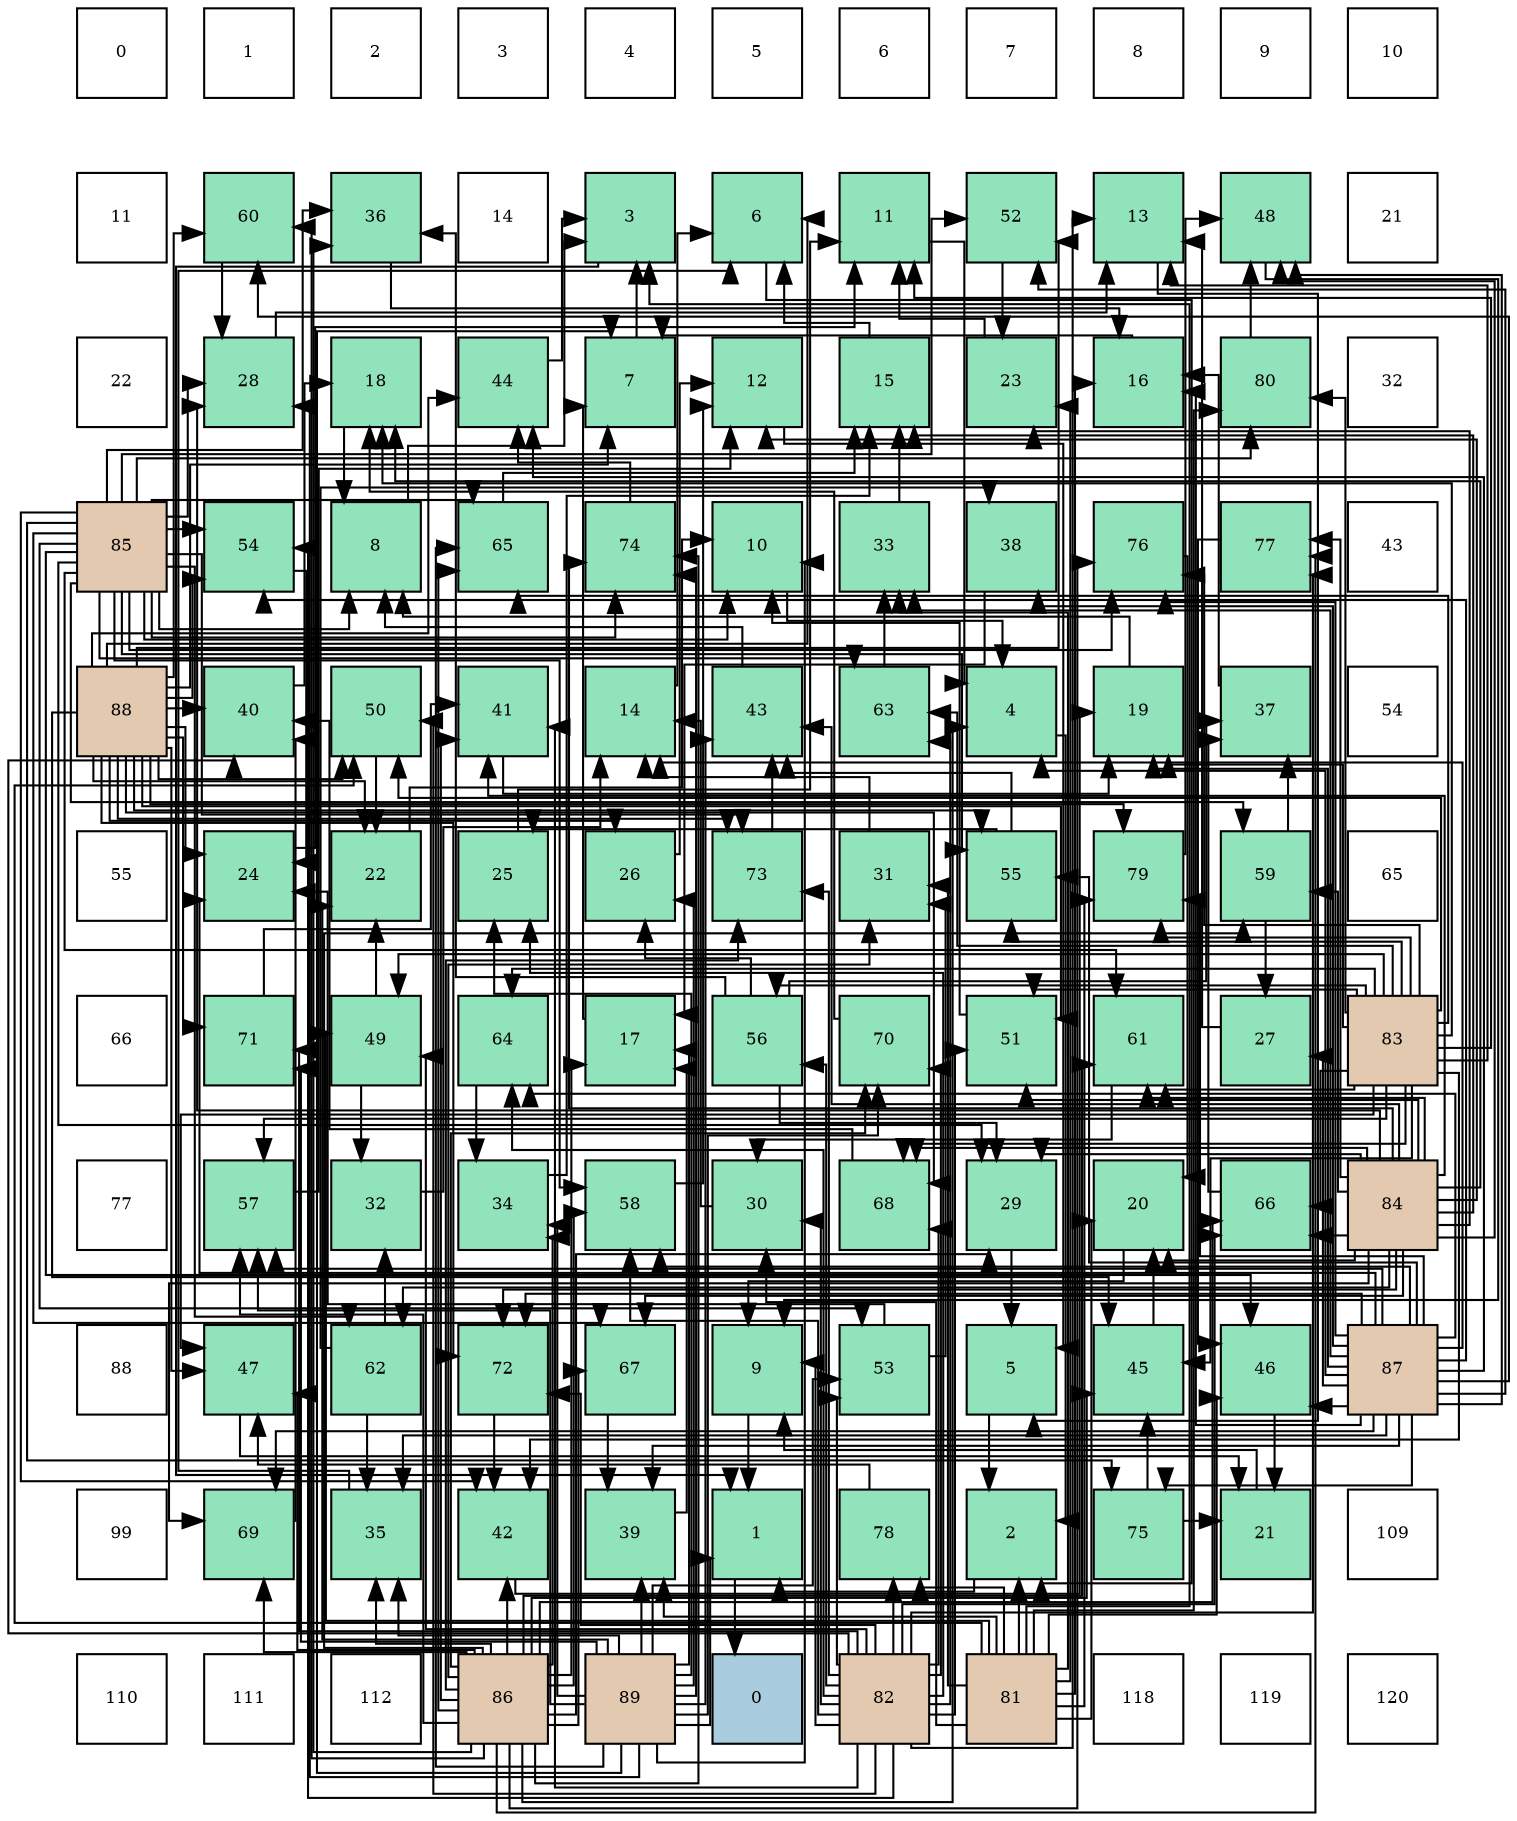 digraph layout{
 rankdir=TB;
 splines=ortho;
 node [style=filled shape=square fixedsize=true width=0.6];
0[label="0", fontsize=8, fillcolor="#ffffff"];
1[label="1", fontsize=8, fillcolor="#ffffff"];
2[label="2", fontsize=8, fillcolor="#ffffff"];
3[label="3", fontsize=8, fillcolor="#ffffff"];
4[label="4", fontsize=8, fillcolor="#ffffff"];
5[label="5", fontsize=8, fillcolor="#ffffff"];
6[label="6", fontsize=8, fillcolor="#ffffff"];
7[label="7", fontsize=8, fillcolor="#ffffff"];
8[label="8", fontsize=8, fillcolor="#ffffff"];
9[label="9", fontsize=8, fillcolor="#ffffff"];
10[label="10", fontsize=8, fillcolor="#ffffff"];
11[label="11", fontsize=8, fillcolor="#ffffff"];
12[label="60", fontsize=8, fillcolor="#91e3bb"];
13[label="36", fontsize=8, fillcolor="#91e3bb"];
14[label="14", fontsize=8, fillcolor="#ffffff"];
15[label="3", fontsize=8, fillcolor="#91e3bb"];
16[label="6", fontsize=8, fillcolor="#91e3bb"];
17[label="11", fontsize=8, fillcolor="#91e3bb"];
18[label="52", fontsize=8, fillcolor="#91e3bb"];
19[label="13", fontsize=8, fillcolor="#91e3bb"];
20[label="48", fontsize=8, fillcolor="#91e3bb"];
21[label="21", fontsize=8, fillcolor="#ffffff"];
22[label="22", fontsize=8, fillcolor="#ffffff"];
23[label="28", fontsize=8, fillcolor="#91e3bb"];
24[label="18", fontsize=8, fillcolor="#91e3bb"];
25[label="44", fontsize=8, fillcolor="#91e3bb"];
26[label="7", fontsize=8, fillcolor="#91e3bb"];
27[label="12", fontsize=8, fillcolor="#91e3bb"];
28[label="15", fontsize=8, fillcolor="#91e3bb"];
29[label="23", fontsize=8, fillcolor="#91e3bb"];
30[label="16", fontsize=8, fillcolor="#91e3bb"];
31[label="80", fontsize=8, fillcolor="#91e3bb"];
32[label="32", fontsize=8, fillcolor="#ffffff"];
33[label="85", fontsize=8, fillcolor="#e3c9af"];
34[label="54", fontsize=8, fillcolor="#91e3bb"];
35[label="8", fontsize=8, fillcolor="#91e3bb"];
36[label="65", fontsize=8, fillcolor="#91e3bb"];
37[label="74", fontsize=8, fillcolor="#91e3bb"];
38[label="10", fontsize=8, fillcolor="#91e3bb"];
39[label="33", fontsize=8, fillcolor="#91e3bb"];
40[label="38", fontsize=8, fillcolor="#91e3bb"];
41[label="76", fontsize=8, fillcolor="#91e3bb"];
42[label="77", fontsize=8, fillcolor="#91e3bb"];
43[label="43", fontsize=8, fillcolor="#ffffff"];
44[label="88", fontsize=8, fillcolor="#e3c9af"];
45[label="40", fontsize=8, fillcolor="#91e3bb"];
46[label="50", fontsize=8, fillcolor="#91e3bb"];
47[label="41", fontsize=8, fillcolor="#91e3bb"];
48[label="14", fontsize=8, fillcolor="#91e3bb"];
49[label="43", fontsize=8, fillcolor="#91e3bb"];
50[label="63", fontsize=8, fillcolor="#91e3bb"];
51[label="4", fontsize=8, fillcolor="#91e3bb"];
52[label="19", fontsize=8, fillcolor="#91e3bb"];
53[label="37", fontsize=8, fillcolor="#91e3bb"];
54[label="54", fontsize=8, fillcolor="#ffffff"];
55[label="55", fontsize=8, fillcolor="#ffffff"];
56[label="24", fontsize=8, fillcolor="#91e3bb"];
57[label="22", fontsize=8, fillcolor="#91e3bb"];
58[label="25", fontsize=8, fillcolor="#91e3bb"];
59[label="26", fontsize=8, fillcolor="#91e3bb"];
60[label="73", fontsize=8, fillcolor="#91e3bb"];
61[label="31", fontsize=8, fillcolor="#91e3bb"];
62[label="55", fontsize=8, fillcolor="#91e3bb"];
63[label="79", fontsize=8, fillcolor="#91e3bb"];
64[label="59", fontsize=8, fillcolor="#91e3bb"];
65[label="65", fontsize=8, fillcolor="#ffffff"];
66[label="66", fontsize=8, fillcolor="#ffffff"];
67[label="71", fontsize=8, fillcolor="#91e3bb"];
68[label="49", fontsize=8, fillcolor="#91e3bb"];
69[label="64", fontsize=8, fillcolor="#91e3bb"];
70[label="17", fontsize=8, fillcolor="#91e3bb"];
71[label="56", fontsize=8, fillcolor="#91e3bb"];
72[label="70", fontsize=8, fillcolor="#91e3bb"];
73[label="51", fontsize=8, fillcolor="#91e3bb"];
74[label="61", fontsize=8, fillcolor="#91e3bb"];
75[label="27", fontsize=8, fillcolor="#91e3bb"];
76[label="83", fontsize=8, fillcolor="#e3c9af"];
77[label="77", fontsize=8, fillcolor="#ffffff"];
78[label="57", fontsize=8, fillcolor="#91e3bb"];
79[label="32", fontsize=8, fillcolor="#91e3bb"];
80[label="34", fontsize=8, fillcolor="#91e3bb"];
81[label="58", fontsize=8, fillcolor="#91e3bb"];
82[label="30", fontsize=8, fillcolor="#91e3bb"];
83[label="68", fontsize=8, fillcolor="#91e3bb"];
84[label="29", fontsize=8, fillcolor="#91e3bb"];
85[label="20", fontsize=8, fillcolor="#91e3bb"];
86[label="66", fontsize=8, fillcolor="#91e3bb"];
87[label="84", fontsize=8, fillcolor="#e3c9af"];
88[label="88", fontsize=8, fillcolor="#ffffff"];
89[label="47", fontsize=8, fillcolor="#91e3bb"];
90[label="62", fontsize=8, fillcolor="#91e3bb"];
91[label="72", fontsize=8, fillcolor="#91e3bb"];
92[label="67", fontsize=8, fillcolor="#91e3bb"];
93[label="9", fontsize=8, fillcolor="#91e3bb"];
94[label="53", fontsize=8, fillcolor="#91e3bb"];
95[label="5", fontsize=8, fillcolor="#91e3bb"];
96[label="45", fontsize=8, fillcolor="#91e3bb"];
97[label="46", fontsize=8, fillcolor="#91e3bb"];
98[label="87", fontsize=8, fillcolor="#e3c9af"];
99[label="99", fontsize=8, fillcolor="#ffffff"];
100[label="69", fontsize=8, fillcolor="#91e3bb"];
101[label="35", fontsize=8, fillcolor="#91e3bb"];
102[label="42", fontsize=8, fillcolor="#91e3bb"];
103[label="39", fontsize=8, fillcolor="#91e3bb"];
104[label="1", fontsize=8, fillcolor="#91e3bb"];
105[label="78", fontsize=8, fillcolor="#91e3bb"];
106[label="2", fontsize=8, fillcolor="#91e3bb"];
107[label="75", fontsize=8, fillcolor="#91e3bb"];
108[label="21", fontsize=8, fillcolor="#91e3bb"];
109[label="109", fontsize=8, fillcolor="#ffffff"];
110[label="110", fontsize=8, fillcolor="#ffffff"];
111[label="111", fontsize=8, fillcolor="#ffffff"];
112[label="112", fontsize=8, fillcolor="#ffffff"];
113[label="86", fontsize=8, fillcolor="#e3c9af"];
114[label="89", fontsize=8, fillcolor="#e3c9af"];
115[label="0", fontsize=8, fillcolor="#a9ccde"];
116[label="82", fontsize=8, fillcolor="#e3c9af"];
117[label="81", fontsize=8, fillcolor="#e3c9af"];
118[label="118", fontsize=8, fillcolor="#ffffff"];
119[label="119", fontsize=8, fillcolor="#ffffff"];
120[label="120", fontsize=8, fillcolor="#ffffff"];
edge [constraint=false, style=vis];104 -> 115;
106 -> 104;
15 -> 104;
51 -> 106;
95 -> 106;
16 -> 106;
26 -> 15;
35 -> 15;
93 -> 104;
38 -> 51;
17 -> 51;
27 -> 95;
19 -> 95;
48 -> 16;
28 -> 16;
30 -> 26;
70 -> 26;
24 -> 35;
52 -> 35;
85 -> 93;
108 -> 93;
57 -> 38;
29 -> 17;
56 -> 17;
58 -> 17;
59 -> 27;
75 -> 19;
23 -> 19;
84 -> 95;
82 -> 48;
61 -> 48;
79 -> 48;
39 -> 28;
80 -> 28;
101 -> 16;
13 -> 30;
53 -> 30;
40 -> 70;
103 -> 70;
45 -> 24;
47 -> 52;
102 -> 52;
49 -> 35;
25 -> 15;
96 -> 85;
97 -> 108;
89 -> 108;
20 -> 93;
68 -> 57;
68 -> 79;
46 -> 57;
73 -> 38;
18 -> 29;
94 -> 56;
94 -> 61;
34 -> 56;
62 -> 58;
62 -> 49;
71 -> 59;
71 -> 84;
71 -> 13;
71 -> 53;
78 -> 27;
81 -> 27;
64 -> 75;
64 -> 53;
12 -> 23;
74 -> 82;
90 -> 79;
90 -> 101;
90 -> 40;
50 -> 39;
69 -> 80;
36 -> 28;
86 -> 53;
92 -> 103;
83 -> 45;
100 -> 45;
72 -> 24;
67 -> 47;
91 -> 102;
60 -> 49;
37 -> 25;
107 -> 108;
107 -> 96;
41 -> 85;
42 -> 97;
105 -> 89;
63 -> 20;
31 -> 20;
117 -> 106;
117 -> 15;
117 -> 30;
117 -> 85;
117 -> 29;
117 -> 82;
117 -> 61;
117 -> 39;
117 -> 103;
117 -> 97;
117 -> 68;
117 -> 46;
117 -> 105;
117 -> 63;
117 -> 31;
116 -> 93;
116 -> 19;
116 -> 58;
116 -> 82;
116 -> 45;
116 -> 47;
116 -> 68;
116 -> 46;
116 -> 73;
116 -> 94;
116 -> 34;
116 -> 71;
116 -> 81;
116 -> 50;
116 -> 69;
116 -> 86;
116 -> 83;
116 -> 72;
116 -> 67;
116 -> 91;
116 -> 60;
116 -> 42;
116 -> 105;
76 -> 17;
76 -> 19;
76 -> 24;
76 -> 52;
76 -> 102;
76 -> 96;
76 -> 89;
76 -> 68;
76 -> 46;
76 -> 73;
76 -> 62;
76 -> 71;
76 -> 78;
76 -> 74;
76 -> 50;
76 -> 69;
76 -> 36;
76 -> 86;
76 -> 83;
76 -> 41;
76 -> 63;
76 -> 31;
87 -> 27;
87 -> 28;
87 -> 24;
87 -> 85;
87 -> 29;
87 -> 23;
87 -> 84;
87 -> 47;
87 -> 49;
87 -> 20;
87 -> 73;
87 -> 64;
87 -> 74;
87 -> 90;
87 -> 86;
87 -> 92;
87 -> 83;
87 -> 100;
87 -> 91;
87 -> 37;
87 -> 42;
33 -> 35;
33 -> 38;
33 -> 23;
33 -> 84;
33 -> 13;
33 -> 102;
33 -> 97;
33 -> 18;
33 -> 94;
33 -> 34;
33 -> 62;
33 -> 81;
33 -> 64;
33 -> 74;
33 -> 90;
33 -> 50;
33 -> 36;
33 -> 92;
33 -> 60;
33 -> 37;
33 -> 107;
33 -> 41;
33 -> 31;
113 -> 51;
113 -> 70;
113 -> 84;
113 -> 61;
113 -> 80;
113 -> 101;
113 -> 13;
113 -> 47;
113 -> 102;
113 -> 96;
113 -> 89;
113 -> 78;
113 -> 81;
113 -> 64;
113 -> 12;
113 -> 74;
113 -> 36;
113 -> 86;
113 -> 92;
113 -> 100;
113 -> 72;
113 -> 60;
113 -> 37;
113 -> 41;
113 -> 42;
98 -> 51;
98 -> 48;
98 -> 30;
98 -> 52;
98 -> 56;
98 -> 75;
98 -> 39;
98 -> 101;
98 -> 40;
98 -> 103;
98 -> 25;
98 -> 97;
98 -> 20;
98 -> 18;
98 -> 34;
98 -> 62;
98 -> 78;
98 -> 81;
98 -> 12;
98 -> 69;
98 -> 100;
98 -> 91;
98 -> 107;
98 -> 41;
98 -> 63;
44 -> 16;
44 -> 26;
44 -> 57;
44 -> 56;
44 -> 59;
44 -> 45;
44 -> 25;
44 -> 96;
44 -> 89;
44 -> 46;
44 -> 73;
44 -> 18;
44 -> 34;
44 -> 62;
44 -> 12;
44 -> 83;
44 -> 67;
44 -> 91;
44 -> 60;
44 -> 63;
114 -> 104;
114 -> 26;
114 -> 38;
114 -> 70;
114 -> 57;
114 -> 58;
114 -> 59;
114 -> 23;
114 -> 80;
114 -> 101;
114 -> 103;
114 -> 49;
114 -> 94;
114 -> 78;
114 -> 36;
114 -> 72;
114 -> 67;
114 -> 37;
edge [constraint=true, style=invis];
0 -> 11 -> 22 -> 33 -> 44 -> 55 -> 66 -> 77 -> 88 -> 99 -> 110;
1 -> 12 -> 23 -> 34 -> 45 -> 56 -> 67 -> 78 -> 89 -> 100 -> 111;
2 -> 13 -> 24 -> 35 -> 46 -> 57 -> 68 -> 79 -> 90 -> 101 -> 112;
3 -> 14 -> 25 -> 36 -> 47 -> 58 -> 69 -> 80 -> 91 -> 102 -> 113;
4 -> 15 -> 26 -> 37 -> 48 -> 59 -> 70 -> 81 -> 92 -> 103 -> 114;
5 -> 16 -> 27 -> 38 -> 49 -> 60 -> 71 -> 82 -> 93 -> 104 -> 115;
6 -> 17 -> 28 -> 39 -> 50 -> 61 -> 72 -> 83 -> 94 -> 105 -> 116;
7 -> 18 -> 29 -> 40 -> 51 -> 62 -> 73 -> 84 -> 95 -> 106 -> 117;
8 -> 19 -> 30 -> 41 -> 52 -> 63 -> 74 -> 85 -> 96 -> 107 -> 118;
9 -> 20 -> 31 -> 42 -> 53 -> 64 -> 75 -> 86 -> 97 -> 108 -> 119;
10 -> 21 -> 32 -> 43 -> 54 -> 65 -> 76 -> 87 -> 98 -> 109 -> 120;
rank = same {0 -> 1 -> 2 -> 3 -> 4 -> 5 -> 6 -> 7 -> 8 -> 9 -> 10};
rank = same {11 -> 12 -> 13 -> 14 -> 15 -> 16 -> 17 -> 18 -> 19 -> 20 -> 21};
rank = same {22 -> 23 -> 24 -> 25 -> 26 -> 27 -> 28 -> 29 -> 30 -> 31 -> 32};
rank = same {33 -> 34 -> 35 -> 36 -> 37 -> 38 -> 39 -> 40 -> 41 -> 42 -> 43};
rank = same {44 -> 45 -> 46 -> 47 -> 48 -> 49 -> 50 -> 51 -> 52 -> 53 -> 54};
rank = same {55 -> 56 -> 57 -> 58 -> 59 -> 60 -> 61 -> 62 -> 63 -> 64 -> 65};
rank = same {66 -> 67 -> 68 -> 69 -> 70 -> 71 -> 72 -> 73 -> 74 -> 75 -> 76};
rank = same {77 -> 78 -> 79 -> 80 -> 81 -> 82 -> 83 -> 84 -> 85 -> 86 -> 87};
rank = same {88 -> 89 -> 90 -> 91 -> 92 -> 93 -> 94 -> 95 -> 96 -> 97 -> 98};
rank = same {99 -> 100 -> 101 -> 102 -> 103 -> 104 -> 105 -> 106 -> 107 -> 108 -> 109};
rank = same {110 -> 111 -> 112 -> 113 -> 114 -> 115 -> 116 -> 117 -> 118 -> 119 -> 120};
}